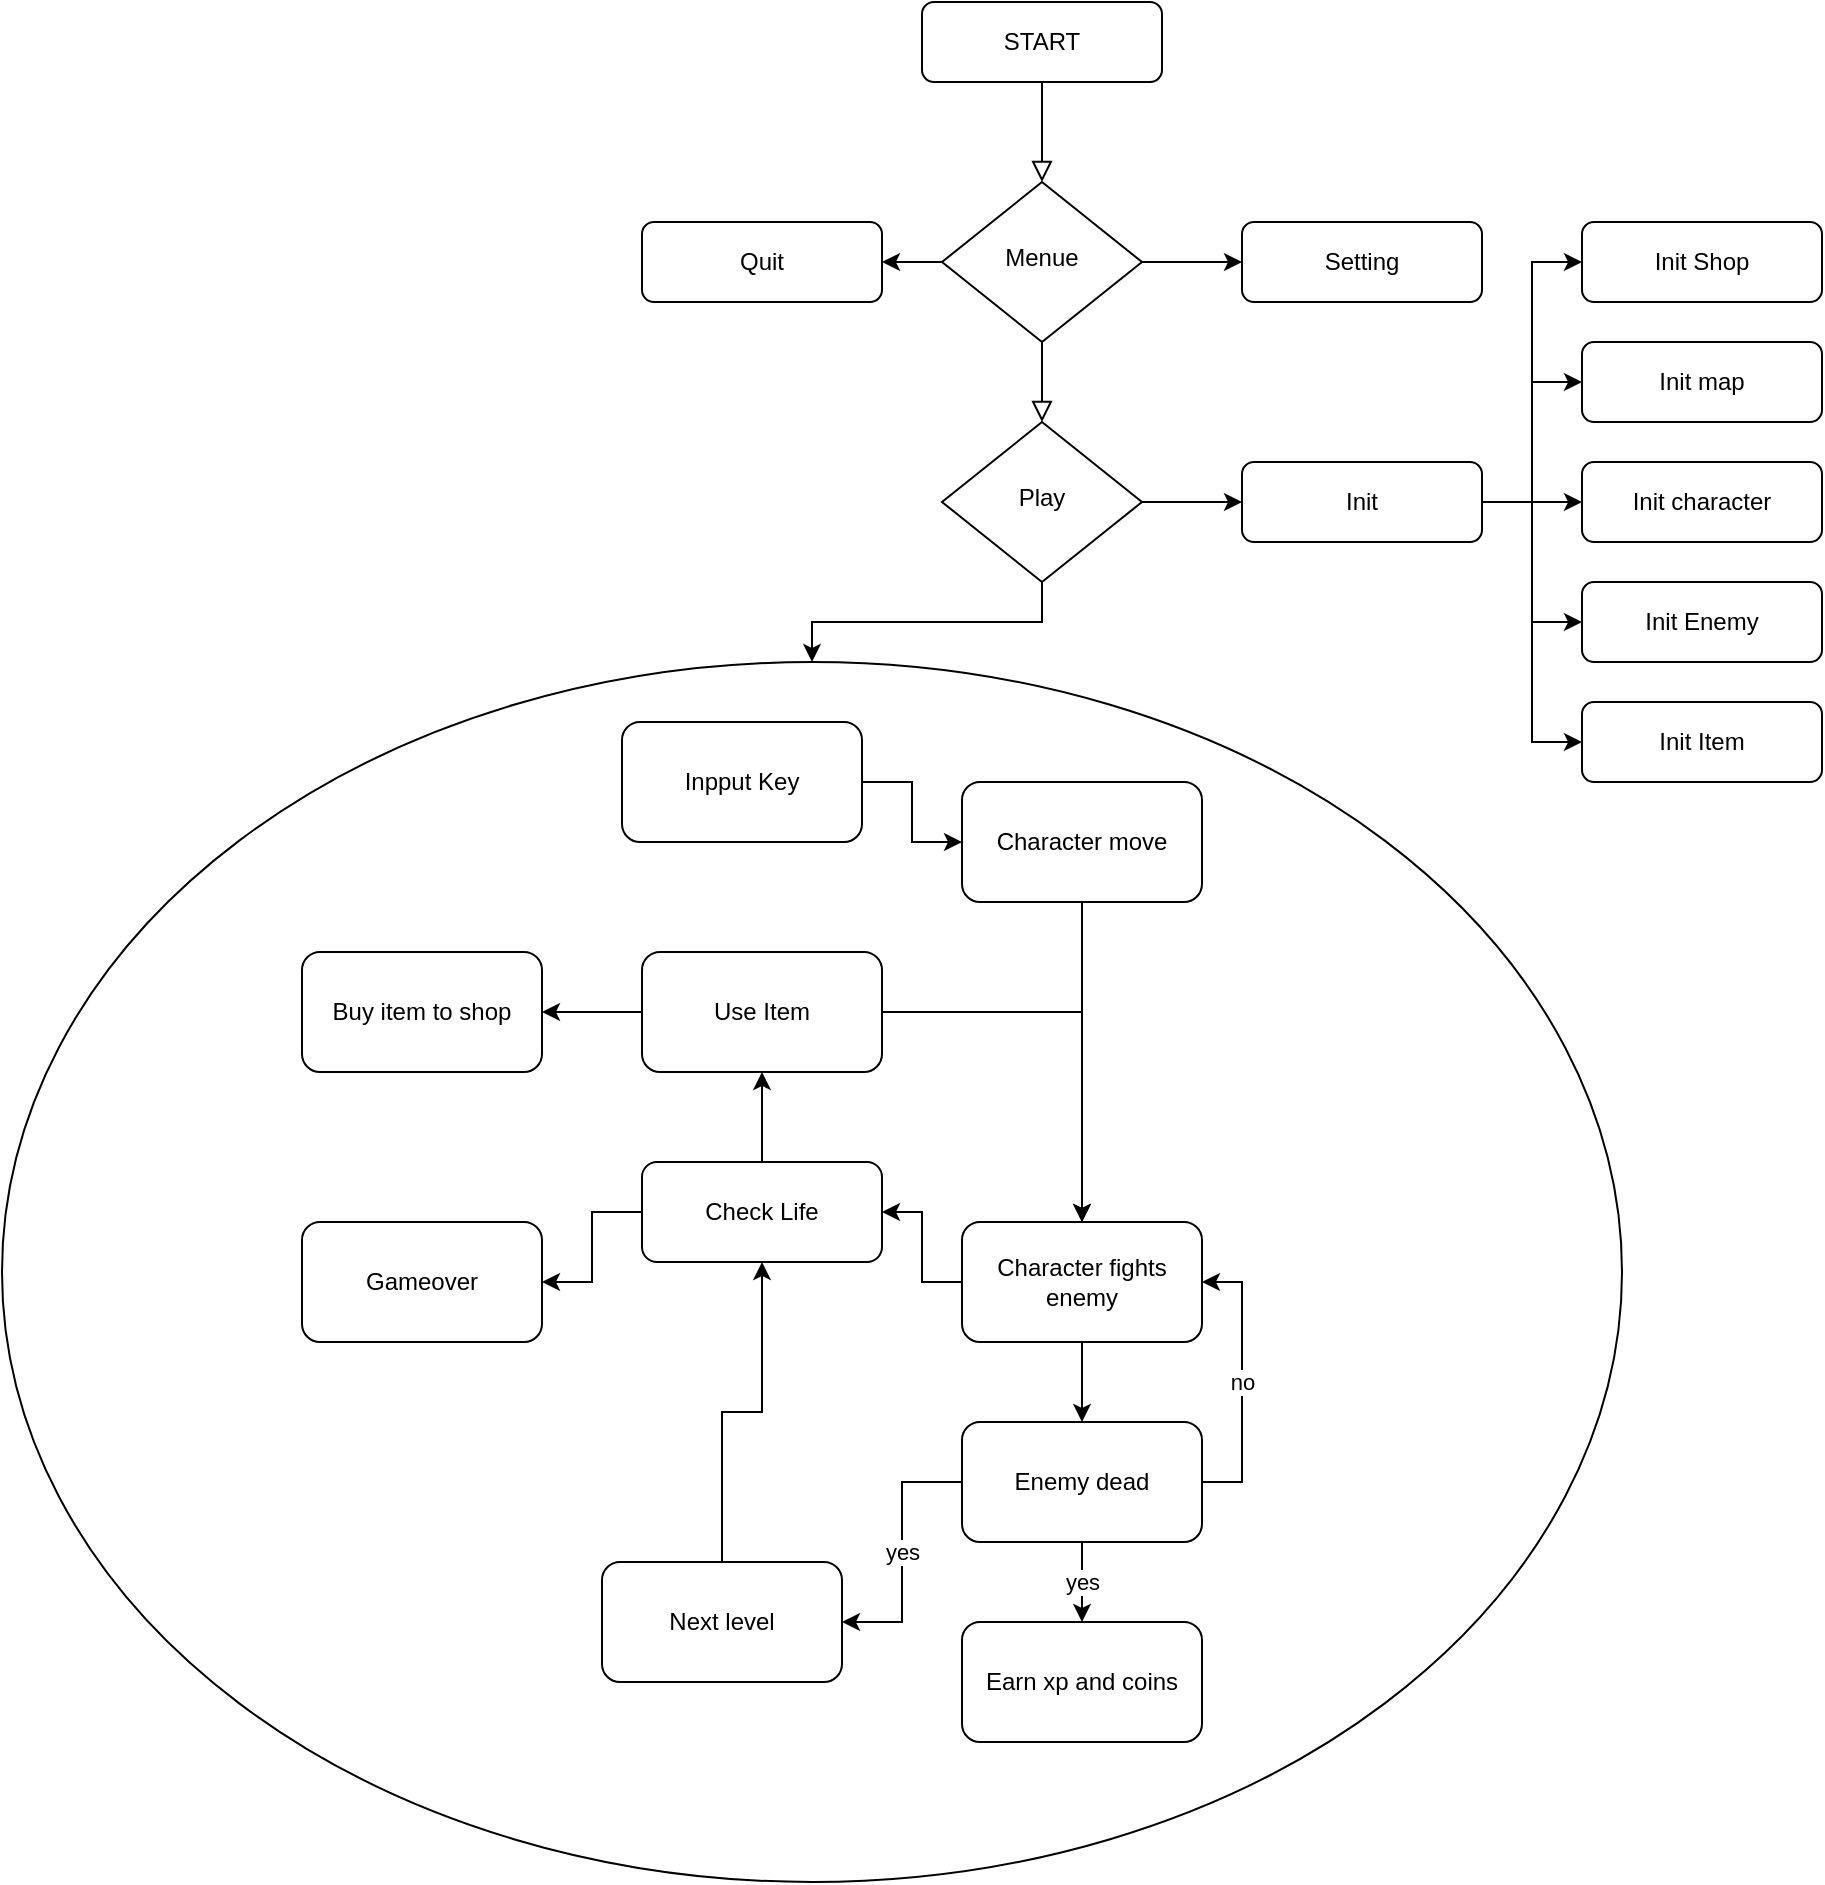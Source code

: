 <mxfile version="21.7.5" type="github">
  <diagram id="C5RBs43oDa-KdzZeNtuy" name="Page-1">
    <mxGraphModel dx="2191" dy="803" grid="1" gridSize="10" guides="1" tooltips="1" connect="1" arrows="1" fold="1" page="1" pageScale="1" pageWidth="827" pageHeight="1169" math="0" shadow="0">
      <root>
        <mxCell id="WIyWlLk6GJQsqaUBKTNV-0" />
        <mxCell id="WIyWlLk6GJQsqaUBKTNV-1" parent="WIyWlLk6GJQsqaUBKTNV-0" />
        <mxCell id="WIyWlLk6GJQsqaUBKTNV-2" value="" style="rounded=0;html=1;jettySize=auto;orthogonalLoop=1;fontSize=11;endArrow=block;endFill=0;endSize=8;strokeWidth=1;shadow=0;labelBackgroundColor=none;edgeStyle=orthogonalEdgeStyle;" parent="WIyWlLk6GJQsqaUBKTNV-1" source="WIyWlLk6GJQsqaUBKTNV-3" target="WIyWlLk6GJQsqaUBKTNV-6" edge="1">
          <mxGeometry relative="1" as="geometry" />
        </mxCell>
        <mxCell id="WIyWlLk6GJQsqaUBKTNV-3" value="START" style="rounded=1;whiteSpace=wrap;html=1;fontSize=12;glass=0;strokeWidth=1;shadow=0;" parent="WIyWlLk6GJQsqaUBKTNV-1" vertex="1">
          <mxGeometry x="160" y="80" width="120" height="40" as="geometry" />
        </mxCell>
        <mxCell id="WIyWlLk6GJQsqaUBKTNV-4" value="" style="rounded=0;html=1;jettySize=auto;orthogonalLoop=1;fontSize=11;endArrow=block;endFill=0;endSize=8;strokeWidth=1;shadow=0;labelBackgroundColor=none;edgeStyle=orthogonalEdgeStyle;" parent="WIyWlLk6GJQsqaUBKTNV-1" source="WIyWlLk6GJQsqaUBKTNV-6" target="WIyWlLk6GJQsqaUBKTNV-10" edge="1">
          <mxGeometry y="20" relative="1" as="geometry">
            <mxPoint as="offset" />
          </mxGeometry>
        </mxCell>
        <mxCell id="Haqf0RjQzHmTsxDKIwQP-0" style="edgeStyle=orthogonalEdgeStyle;rounded=0;orthogonalLoop=1;jettySize=auto;html=1;exitX=1;exitY=0.5;exitDx=0;exitDy=0;entryX=0;entryY=0.5;entryDx=0;entryDy=0;" parent="WIyWlLk6GJQsqaUBKTNV-1" source="WIyWlLk6GJQsqaUBKTNV-6" target="WIyWlLk6GJQsqaUBKTNV-7" edge="1">
          <mxGeometry relative="1" as="geometry" />
        </mxCell>
        <mxCell id="Haqf0RjQzHmTsxDKIwQP-2" style="edgeStyle=orthogonalEdgeStyle;rounded=0;orthogonalLoop=1;jettySize=auto;html=1;exitX=0;exitY=0.5;exitDx=0;exitDy=0;" parent="WIyWlLk6GJQsqaUBKTNV-1" source="WIyWlLk6GJQsqaUBKTNV-6" target="Haqf0RjQzHmTsxDKIwQP-1" edge="1">
          <mxGeometry relative="1" as="geometry" />
        </mxCell>
        <mxCell id="WIyWlLk6GJQsqaUBKTNV-6" value="Menue" style="rhombus;whiteSpace=wrap;html=1;shadow=0;fontFamily=Helvetica;fontSize=12;align=center;strokeWidth=1;spacing=6;spacingTop=-4;" parent="WIyWlLk6GJQsqaUBKTNV-1" vertex="1">
          <mxGeometry x="170" y="170" width="100" height="80" as="geometry" />
        </mxCell>
        <mxCell id="WIyWlLk6GJQsqaUBKTNV-7" value="Setting" style="rounded=1;whiteSpace=wrap;html=1;fontSize=12;glass=0;strokeWidth=1;shadow=0;" parent="WIyWlLk6GJQsqaUBKTNV-1" vertex="1">
          <mxGeometry x="320" y="190" width="120" height="40" as="geometry" />
        </mxCell>
        <mxCell id="Haqf0RjQzHmTsxDKIwQP-9" style="edgeStyle=orthogonalEdgeStyle;rounded=0;orthogonalLoop=1;jettySize=auto;html=1;exitX=1;exitY=0.5;exitDx=0;exitDy=0;entryX=0;entryY=0.5;entryDx=0;entryDy=0;" parent="WIyWlLk6GJQsqaUBKTNV-1" source="WIyWlLk6GJQsqaUBKTNV-10" target="WIyWlLk6GJQsqaUBKTNV-12" edge="1">
          <mxGeometry relative="1" as="geometry" />
        </mxCell>
        <mxCell id="Haqf0RjQzHmTsxDKIwQP-11" style="edgeStyle=orthogonalEdgeStyle;rounded=0;orthogonalLoop=1;jettySize=auto;html=1;exitX=0.5;exitY=1;exitDx=0;exitDy=0;entryX=0.5;entryY=0;entryDx=0;entryDy=0;" parent="WIyWlLk6GJQsqaUBKTNV-1" source="WIyWlLk6GJQsqaUBKTNV-10" target="Haqf0RjQzHmTsxDKIwQP-10" edge="1">
          <mxGeometry relative="1" as="geometry" />
        </mxCell>
        <mxCell id="WIyWlLk6GJQsqaUBKTNV-10" value="Play" style="rhombus;whiteSpace=wrap;html=1;shadow=0;fontFamily=Helvetica;fontSize=12;align=center;strokeWidth=1;spacing=6;spacingTop=-4;" parent="WIyWlLk6GJQsqaUBKTNV-1" vertex="1">
          <mxGeometry x="170" y="290" width="100" height="80" as="geometry" />
        </mxCell>
        <mxCell id="Haqf0RjQzHmTsxDKIwQP-6" style="edgeStyle=orthogonalEdgeStyle;rounded=0;orthogonalLoop=1;jettySize=auto;html=1;exitX=1;exitY=0.5;exitDx=0;exitDy=0;entryX=0;entryY=0.5;entryDx=0;entryDy=0;" parent="WIyWlLk6GJQsqaUBKTNV-1" source="WIyWlLk6GJQsqaUBKTNV-12" target="Haqf0RjQzHmTsxDKIwQP-4" edge="1">
          <mxGeometry relative="1" as="geometry" />
        </mxCell>
        <mxCell id="Haqf0RjQzHmTsxDKIwQP-7" style="edgeStyle=orthogonalEdgeStyle;rounded=0;orthogonalLoop=1;jettySize=auto;html=1;exitX=1;exitY=0.5;exitDx=0;exitDy=0;entryX=0;entryY=0.5;entryDx=0;entryDy=0;" parent="WIyWlLk6GJQsqaUBKTNV-1" source="WIyWlLk6GJQsqaUBKTNV-12" target="Haqf0RjQzHmTsxDKIwQP-5" edge="1">
          <mxGeometry relative="1" as="geometry" />
        </mxCell>
        <mxCell id="Haqf0RjQzHmTsxDKIwQP-8" style="edgeStyle=orthogonalEdgeStyle;rounded=0;orthogonalLoop=1;jettySize=auto;html=1;exitX=1;exitY=0.5;exitDx=0;exitDy=0;entryX=0;entryY=0.5;entryDx=0;entryDy=0;" parent="WIyWlLk6GJQsqaUBKTNV-1" source="WIyWlLk6GJQsqaUBKTNV-12" target="Haqf0RjQzHmTsxDKIwQP-3" edge="1">
          <mxGeometry relative="1" as="geometry" />
        </mxCell>
        <mxCell id="Haqf0RjQzHmTsxDKIwQP-16" style="edgeStyle=orthogonalEdgeStyle;rounded=0;orthogonalLoop=1;jettySize=auto;html=1;exitX=1;exitY=0.5;exitDx=0;exitDy=0;entryX=0;entryY=0.5;entryDx=0;entryDy=0;" parent="WIyWlLk6GJQsqaUBKTNV-1" source="WIyWlLk6GJQsqaUBKTNV-12" target="Haqf0RjQzHmTsxDKIwQP-15" edge="1">
          <mxGeometry relative="1" as="geometry" />
        </mxCell>
        <mxCell id="Haqf0RjQzHmTsxDKIwQP-18" style="edgeStyle=orthogonalEdgeStyle;rounded=0;orthogonalLoop=1;jettySize=auto;html=1;exitX=1;exitY=0.5;exitDx=0;exitDy=0;entryX=0;entryY=0.5;entryDx=0;entryDy=0;" parent="WIyWlLk6GJQsqaUBKTNV-1" source="WIyWlLk6GJQsqaUBKTNV-12" target="Haqf0RjQzHmTsxDKIwQP-17" edge="1">
          <mxGeometry relative="1" as="geometry" />
        </mxCell>
        <mxCell id="WIyWlLk6GJQsqaUBKTNV-12" value="Init" style="rounded=1;whiteSpace=wrap;html=1;fontSize=12;glass=0;strokeWidth=1;shadow=0;" parent="WIyWlLk6GJQsqaUBKTNV-1" vertex="1">
          <mxGeometry x="320" y="310" width="120" height="40" as="geometry" />
        </mxCell>
        <mxCell id="Haqf0RjQzHmTsxDKIwQP-1" value="Quit" style="rounded=1;whiteSpace=wrap;html=1;fontSize=12;glass=0;strokeWidth=1;shadow=0;" parent="WIyWlLk6GJQsqaUBKTNV-1" vertex="1">
          <mxGeometry x="20" y="190" width="120" height="40" as="geometry" />
        </mxCell>
        <mxCell id="Haqf0RjQzHmTsxDKIwQP-3" value="Init Enemy" style="rounded=1;whiteSpace=wrap;html=1;fontSize=12;glass=0;strokeWidth=1;shadow=0;" parent="WIyWlLk6GJQsqaUBKTNV-1" vertex="1">
          <mxGeometry x="490" y="370" width="120" height="40" as="geometry" />
        </mxCell>
        <mxCell id="Haqf0RjQzHmTsxDKIwQP-4" value="Init character" style="rounded=1;whiteSpace=wrap;html=1;fontSize=12;glass=0;strokeWidth=1;shadow=0;" parent="WIyWlLk6GJQsqaUBKTNV-1" vertex="1">
          <mxGeometry x="490" y="310" width="120" height="40" as="geometry" />
        </mxCell>
        <mxCell id="Haqf0RjQzHmTsxDKIwQP-5" value="Init map" style="rounded=1;whiteSpace=wrap;html=1;fontSize=12;glass=0;strokeWidth=1;shadow=0;" parent="WIyWlLk6GJQsqaUBKTNV-1" vertex="1">
          <mxGeometry x="490" y="250" width="120" height="40" as="geometry" />
        </mxCell>
        <mxCell id="Haqf0RjQzHmTsxDKIwQP-10" value="" style="ellipse;whiteSpace=wrap;html=1;" parent="WIyWlLk6GJQsqaUBKTNV-1" vertex="1">
          <mxGeometry x="-300" y="410" width="810" height="610" as="geometry" />
        </mxCell>
        <mxCell id="Haqf0RjQzHmTsxDKIwQP-21" style="edgeStyle=orthogonalEdgeStyle;rounded=0;orthogonalLoop=1;jettySize=auto;html=1;exitX=1;exitY=0.5;exitDx=0;exitDy=0;entryX=0;entryY=0.5;entryDx=0;entryDy=0;" parent="WIyWlLk6GJQsqaUBKTNV-1" source="Haqf0RjQzHmTsxDKIwQP-13" target="Haqf0RjQzHmTsxDKIwQP-19" edge="1">
          <mxGeometry relative="1" as="geometry" />
        </mxCell>
        <mxCell id="Haqf0RjQzHmTsxDKIwQP-13" value="Inpput Key" style="rounded=1;whiteSpace=wrap;html=1;" parent="WIyWlLk6GJQsqaUBKTNV-1" vertex="1">
          <mxGeometry x="10" y="440" width="120" height="60" as="geometry" />
        </mxCell>
        <mxCell id="Haqf0RjQzHmTsxDKIwQP-15" value="Init Item" style="rounded=1;whiteSpace=wrap;html=1;fontSize=12;glass=0;strokeWidth=1;shadow=0;" parent="WIyWlLk6GJQsqaUBKTNV-1" vertex="1">
          <mxGeometry x="490" y="430" width="120" height="40" as="geometry" />
        </mxCell>
        <mxCell id="Haqf0RjQzHmTsxDKIwQP-17" value="Init Shop" style="rounded=1;whiteSpace=wrap;html=1;fontSize=12;glass=0;strokeWidth=1;shadow=0;" parent="WIyWlLk6GJQsqaUBKTNV-1" vertex="1">
          <mxGeometry x="490" y="190" width="120" height="40" as="geometry" />
        </mxCell>
        <mxCell id="Haqf0RjQzHmTsxDKIwQP-33" style="edgeStyle=orthogonalEdgeStyle;rounded=0;orthogonalLoop=1;jettySize=auto;html=1;exitX=0.5;exitY=1;exitDx=0;exitDy=0;entryX=0.5;entryY=0;entryDx=0;entryDy=0;" parent="WIyWlLk6GJQsqaUBKTNV-1" source="Haqf0RjQzHmTsxDKIwQP-19" target="Haqf0RjQzHmTsxDKIwQP-22" edge="1">
          <mxGeometry relative="1" as="geometry" />
        </mxCell>
        <mxCell id="Haqf0RjQzHmTsxDKIwQP-19" value="Character move" style="rounded=1;whiteSpace=wrap;html=1;" parent="WIyWlLk6GJQsqaUBKTNV-1" vertex="1">
          <mxGeometry x="180" y="470" width="120" height="60" as="geometry" />
        </mxCell>
        <mxCell id="Haqf0RjQzHmTsxDKIwQP-35" style="edgeStyle=orthogonalEdgeStyle;rounded=0;orthogonalLoop=1;jettySize=auto;html=1;exitX=0.5;exitY=1;exitDx=0;exitDy=0;entryX=0.5;entryY=0;entryDx=0;entryDy=0;" parent="WIyWlLk6GJQsqaUBKTNV-1" source="Haqf0RjQzHmTsxDKIwQP-22" target="Haqf0RjQzHmTsxDKIwQP-34" edge="1">
          <mxGeometry relative="1" as="geometry" />
        </mxCell>
        <mxCell id="Haqf0RjQzHmTsxDKIwQP-45" style="edgeStyle=orthogonalEdgeStyle;rounded=0;orthogonalLoop=1;jettySize=auto;html=1;exitX=0;exitY=0.5;exitDx=0;exitDy=0;entryX=1;entryY=0.5;entryDx=0;entryDy=0;" parent="WIyWlLk6GJQsqaUBKTNV-1" source="Haqf0RjQzHmTsxDKIwQP-22" target="Haqf0RjQzHmTsxDKIwQP-44" edge="1">
          <mxGeometry relative="1" as="geometry" />
        </mxCell>
        <mxCell id="Haqf0RjQzHmTsxDKIwQP-22" value="Character fights enemy" style="rounded=1;whiteSpace=wrap;html=1;" parent="WIyWlLk6GJQsqaUBKTNV-1" vertex="1">
          <mxGeometry x="180" y="690" width="120" height="60" as="geometry" />
        </mxCell>
        <mxCell id="Haqf0RjQzHmTsxDKIwQP-38" value="yes" style="edgeStyle=orthogonalEdgeStyle;rounded=0;orthogonalLoop=1;jettySize=auto;html=1;exitX=0.5;exitY=1;exitDx=0;exitDy=0;entryX=0.5;entryY=0;entryDx=0;entryDy=0;" parent="WIyWlLk6GJQsqaUBKTNV-1" source="Haqf0RjQzHmTsxDKIwQP-34" target="Haqf0RjQzHmTsxDKIwQP-37" edge="1">
          <mxGeometry relative="1" as="geometry" />
        </mxCell>
        <mxCell id="Haqf0RjQzHmTsxDKIwQP-41" value="no" style="edgeStyle=orthogonalEdgeStyle;rounded=0;orthogonalLoop=1;jettySize=auto;html=1;exitX=1;exitY=0.5;exitDx=0;exitDy=0;entryX=1;entryY=0.5;entryDx=0;entryDy=0;" parent="WIyWlLk6GJQsqaUBKTNV-1" source="Haqf0RjQzHmTsxDKIwQP-34" target="Haqf0RjQzHmTsxDKIwQP-22" edge="1">
          <mxGeometry relative="1" as="geometry" />
        </mxCell>
        <mxCell id="Haqf0RjQzHmTsxDKIwQP-43" value="yes" style="edgeStyle=orthogonalEdgeStyle;rounded=0;orthogonalLoop=1;jettySize=auto;html=1;exitX=0;exitY=0.5;exitDx=0;exitDy=0;entryX=1;entryY=0.5;entryDx=0;entryDy=0;" parent="WIyWlLk6GJQsqaUBKTNV-1" source="Haqf0RjQzHmTsxDKIwQP-34" target="Haqf0RjQzHmTsxDKIwQP-42" edge="1">
          <mxGeometry relative="1" as="geometry" />
        </mxCell>
        <mxCell id="Haqf0RjQzHmTsxDKIwQP-34" value="Enemy dead" style="rounded=1;whiteSpace=wrap;html=1;" parent="WIyWlLk6GJQsqaUBKTNV-1" vertex="1">
          <mxGeometry x="180" y="790" width="120" height="60" as="geometry" />
        </mxCell>
        <mxCell id="Haqf0RjQzHmTsxDKIwQP-37" value="Earn xp and coins" style="rounded=1;whiteSpace=wrap;html=1;" parent="WIyWlLk6GJQsqaUBKTNV-1" vertex="1">
          <mxGeometry x="180" y="890" width="120" height="60" as="geometry" />
        </mxCell>
        <mxCell id="mlxw_Qikl5J4blPZQpOY-6" style="edgeStyle=orthogonalEdgeStyle;rounded=0;orthogonalLoop=1;jettySize=auto;html=1;entryX=0.5;entryY=1;entryDx=0;entryDy=0;" edge="1" parent="WIyWlLk6GJQsqaUBKTNV-1" source="Haqf0RjQzHmTsxDKIwQP-42" target="Haqf0RjQzHmTsxDKIwQP-44">
          <mxGeometry relative="1" as="geometry" />
        </mxCell>
        <mxCell id="Haqf0RjQzHmTsxDKIwQP-42" value="Next level" style="rounded=1;whiteSpace=wrap;html=1;" parent="WIyWlLk6GJQsqaUBKTNV-1" vertex="1">
          <mxGeometry y="860" width="120" height="60" as="geometry" />
        </mxCell>
        <mxCell id="Haqf0RjQzHmTsxDKIwQP-47" style="edgeStyle=orthogonalEdgeStyle;rounded=0;orthogonalLoop=1;jettySize=auto;html=1;exitX=0;exitY=0.5;exitDx=0;exitDy=0;entryX=1;entryY=0.5;entryDx=0;entryDy=0;" parent="WIyWlLk6GJQsqaUBKTNV-1" source="Haqf0RjQzHmTsxDKIwQP-44" target="Haqf0RjQzHmTsxDKIwQP-46" edge="1">
          <mxGeometry relative="1" as="geometry" />
        </mxCell>
        <mxCell id="mlxw_Qikl5J4blPZQpOY-2" value="" style="edgeStyle=orthogonalEdgeStyle;rounded=0;orthogonalLoop=1;jettySize=auto;html=1;" edge="1" parent="WIyWlLk6GJQsqaUBKTNV-1" source="Haqf0RjQzHmTsxDKIwQP-44" target="mlxw_Qikl5J4blPZQpOY-1">
          <mxGeometry relative="1" as="geometry" />
        </mxCell>
        <mxCell id="Haqf0RjQzHmTsxDKIwQP-44" value="Check Life" style="rounded=1;whiteSpace=wrap;html=1;" parent="WIyWlLk6GJQsqaUBKTNV-1" vertex="1">
          <mxGeometry x="20" y="660" width="120" height="50" as="geometry" />
        </mxCell>
        <mxCell id="Haqf0RjQzHmTsxDKIwQP-46" value="Gameover&lt;br&gt;" style="rounded=1;whiteSpace=wrap;html=1;" parent="WIyWlLk6GJQsqaUBKTNV-1" vertex="1">
          <mxGeometry x="-150" y="690" width="120" height="60" as="geometry" />
        </mxCell>
        <mxCell id="mlxw_Qikl5J4blPZQpOY-3" style="edgeStyle=orthogonalEdgeStyle;rounded=0;orthogonalLoop=1;jettySize=auto;html=1;entryX=0.5;entryY=0;entryDx=0;entryDy=0;" edge="1" parent="WIyWlLk6GJQsqaUBKTNV-1" source="mlxw_Qikl5J4blPZQpOY-1" target="Haqf0RjQzHmTsxDKIwQP-22">
          <mxGeometry relative="1" as="geometry" />
        </mxCell>
        <mxCell id="mlxw_Qikl5J4blPZQpOY-5" value="" style="edgeStyle=orthogonalEdgeStyle;rounded=0;orthogonalLoop=1;jettySize=auto;html=1;" edge="1" parent="WIyWlLk6GJQsqaUBKTNV-1" source="mlxw_Qikl5J4blPZQpOY-1" target="mlxw_Qikl5J4blPZQpOY-4">
          <mxGeometry relative="1" as="geometry" />
        </mxCell>
        <mxCell id="mlxw_Qikl5J4blPZQpOY-1" value="Use Item" style="rounded=1;whiteSpace=wrap;html=1;" vertex="1" parent="WIyWlLk6GJQsqaUBKTNV-1">
          <mxGeometry x="20" y="555" width="120" height="60" as="geometry" />
        </mxCell>
        <mxCell id="mlxw_Qikl5J4blPZQpOY-4" value="Buy item to shop" style="rounded=1;whiteSpace=wrap;html=1;" vertex="1" parent="WIyWlLk6GJQsqaUBKTNV-1">
          <mxGeometry x="-150" y="555" width="120" height="60" as="geometry" />
        </mxCell>
      </root>
    </mxGraphModel>
  </diagram>
</mxfile>
